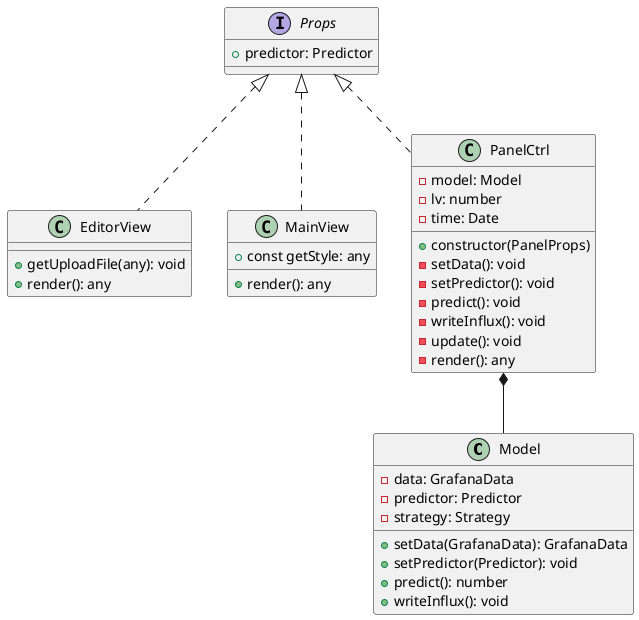 @startuml GrafanaClasses


class Model{
    - data: GrafanaData
    - predictor: Predictor 
    - strategy: Strategy
    + setData(GrafanaData): GrafanaData
    + setPredictor(Predictor): void
    + predict(): number
    + writeInflux(): void

}


class EditorView implements Props{
    + getUploadFile(any): void
    + render(): any
}


interface Props{
    + predictor: Predictor

}
class MainView implements Props {
    + render(): any
    + const getStyle: any
}

class PanelCtrl implements Props {
    - model: Model
    - lv: number
    - time: Date
    + constructor(PanelProps)
    - setData(): void
    - setPredictor(): void
    - predict(): void
    - writeInflux(): void
    - update(): void
    - render(): any

}

PanelCtrl*--Model



@enduml